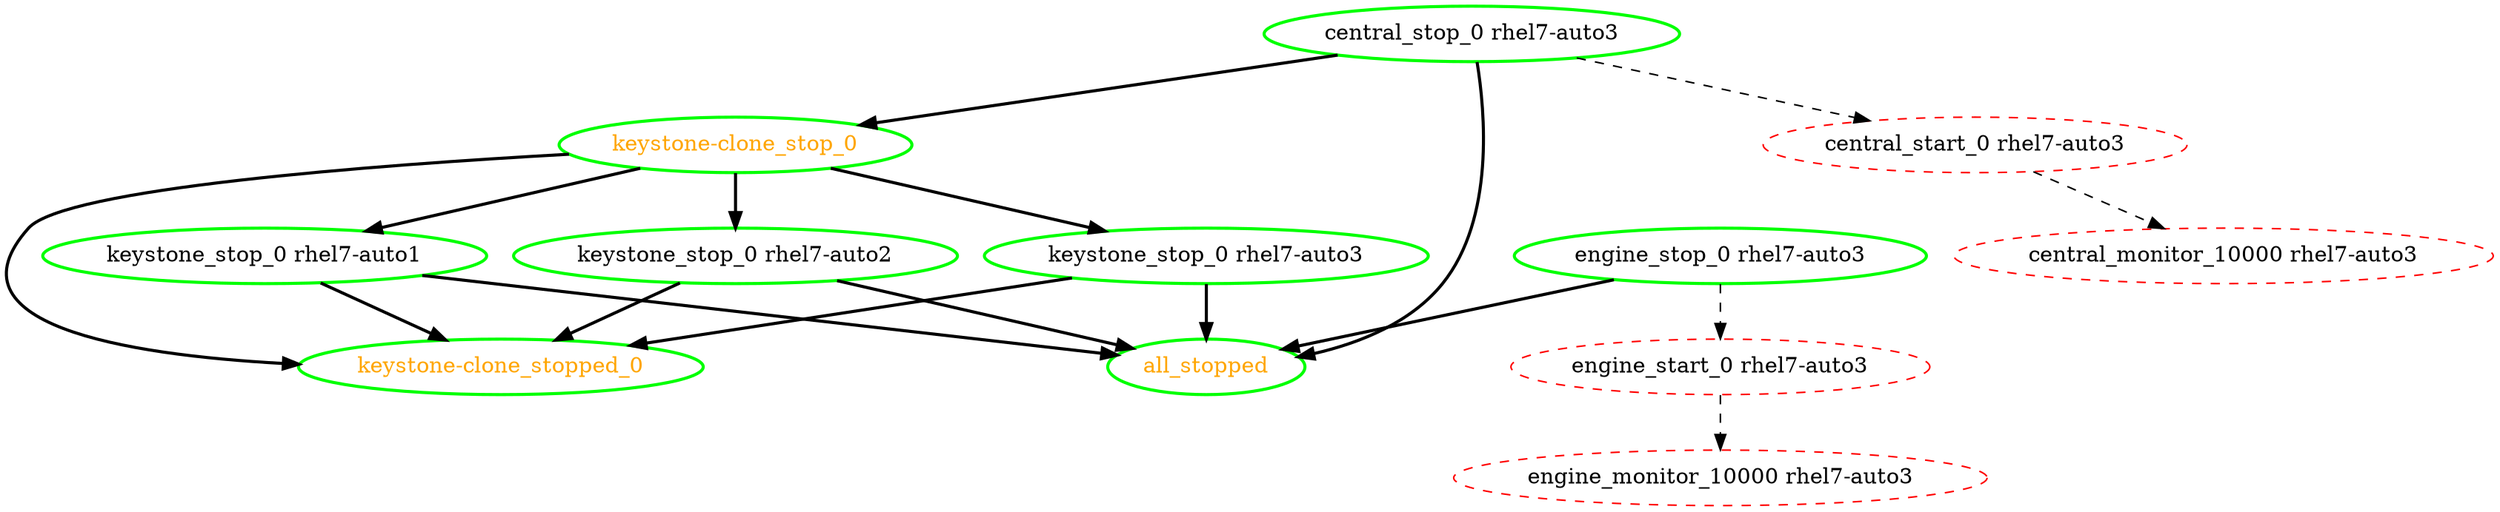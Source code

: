  digraph "g" {
"all_stopped" [ style=bold color="green" fontcolor="orange"]
"central_monitor_10000 rhel7-auto3" [ style=dashed color="red" fontcolor="black"]
"central_start_0 rhel7-auto3" -> "central_monitor_10000 rhel7-auto3" [ style = dashed]
"central_start_0 rhel7-auto3" [ style=dashed color="red" fontcolor="black"]
"central_stop_0 rhel7-auto3" -> "all_stopped" [ style = bold]
"central_stop_0 rhel7-auto3" -> "central_start_0 rhel7-auto3" [ style = dashed]
"central_stop_0 rhel7-auto3" -> "keystone-clone_stop_0" [ style = bold]
"central_stop_0 rhel7-auto3" [ style=bold color="green" fontcolor="black"]
"engine_monitor_10000 rhel7-auto3" [ style=dashed color="red" fontcolor="black"]
"engine_start_0 rhel7-auto3" -> "engine_monitor_10000 rhel7-auto3" [ style = dashed]
"engine_start_0 rhel7-auto3" [ style=dashed color="red" fontcolor="black"]
"engine_stop_0 rhel7-auto3" -> "all_stopped" [ style = bold]
"engine_stop_0 rhel7-auto3" -> "engine_start_0 rhel7-auto3" [ style = dashed]
"engine_stop_0 rhel7-auto3" [ style=bold color="green" fontcolor="black"]
"keystone-clone_stop_0" -> "keystone-clone_stopped_0" [ style = bold]
"keystone-clone_stop_0" -> "keystone_stop_0 rhel7-auto1" [ style = bold]
"keystone-clone_stop_0" -> "keystone_stop_0 rhel7-auto2" [ style = bold]
"keystone-clone_stop_0" -> "keystone_stop_0 rhel7-auto3" [ style = bold]
"keystone-clone_stop_0" [ style=bold color="green" fontcolor="orange"]
"keystone-clone_stopped_0" [ style=bold color="green" fontcolor="orange"]
"keystone_stop_0 rhel7-auto1" -> "all_stopped" [ style = bold]
"keystone_stop_0 rhel7-auto1" -> "keystone-clone_stopped_0" [ style = bold]
"keystone_stop_0 rhel7-auto1" [ style=bold color="green" fontcolor="black"]
"keystone_stop_0 rhel7-auto2" -> "all_stopped" [ style = bold]
"keystone_stop_0 rhel7-auto2" -> "keystone-clone_stopped_0" [ style = bold]
"keystone_stop_0 rhel7-auto2" [ style=bold color="green" fontcolor="black"]
"keystone_stop_0 rhel7-auto3" -> "all_stopped" [ style = bold]
"keystone_stop_0 rhel7-auto3" -> "keystone-clone_stopped_0" [ style = bold]
"keystone_stop_0 rhel7-auto3" [ style=bold color="green" fontcolor="black"]
}
